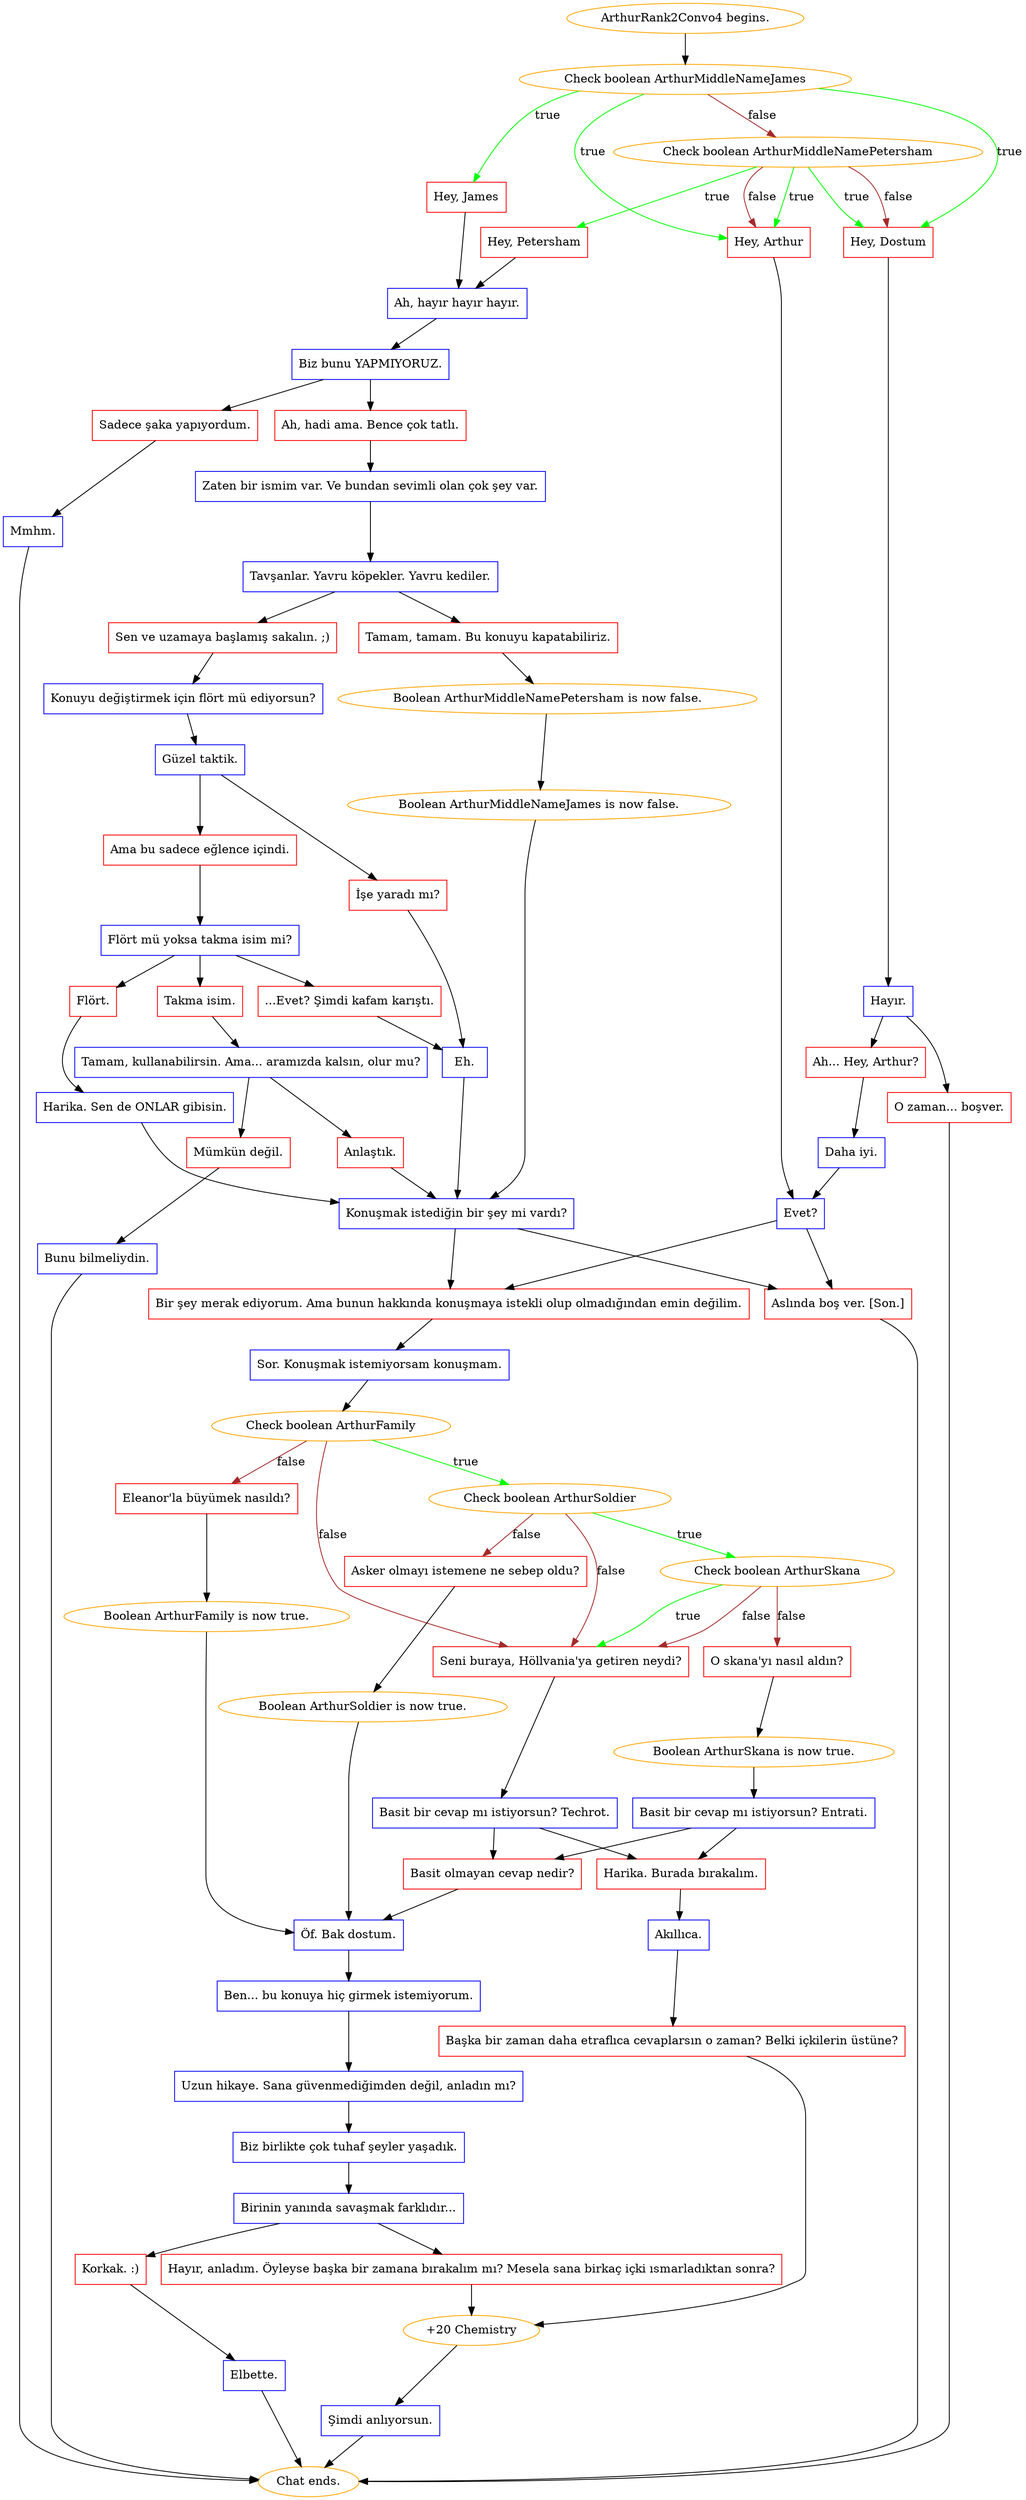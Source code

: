 digraph {
	"ArthurRank2Convo4 begins." [color=orange];
		"ArthurRank2Convo4 begins." -> j2624391343;
	j2624391343 [label="Check boolean ArthurMiddleNameJames",color=orange];
		j2624391343 -> j1212660736 [label=true,color=green];
		j2624391343 -> j71134883 [label=true,color=green];
		j2624391343 -> j1961448030 [label=true,color=green];
		j2624391343 -> j3158952704 [label=false,color=brown];
	j1212660736 [label="Hey, James",shape=box,color=red];
		j1212660736 -> j4033254866;
	j71134883 [label="Hey, Arthur",shape=box,color=red];
		j71134883 -> j2170367442;
	j1961448030 [label="Hey, Dostum",shape=box,color=red];
		j1961448030 -> j3896035149;
	j3158952704 [label="Check boolean ArthurMiddleNamePetersham",color=orange];
		j3158952704 -> j2892820679 [label=true,color=green];
		j3158952704 -> j71134883 [label=true,color=green];
		j3158952704 -> j1961448030 [label=true,color=green];
		j3158952704 -> j71134883 [label=false,color=brown];
		j3158952704 -> j1961448030 [label=false,color=brown];
	j4033254866 [label="Ah, hayır hayır hayır.",shape=box,color=blue];
		j4033254866 -> j4086074420;
	j2170367442 [label="Evet?",shape=box,color=blue];
		j2170367442 -> j2644436629;
		j2170367442 -> j2363110417;
	j3896035149 [label="Hayır.",shape=box,color=blue];
		j3896035149 -> j3423508338;
		j3896035149 -> j163042780;
	j2892820679 [label="Hey, Petersham",shape=box,color=red];
		j2892820679 -> j4033254866;
	j4086074420 [label="Biz bunu YAPMIYORUZ.",shape=box,color=blue];
		j4086074420 -> j2120918317;
		j4086074420 -> j1395732993;
	j2644436629 [label="Bir şey merak ediyorum. Ama bunun hakkında konuşmaya istekli olup olmadığından emin değilim.",shape=box,color=red];
		j2644436629 -> j3925902850;
	j2363110417 [label="Aslında boş ver. [Son.]",shape=box,color=red];
		j2363110417 -> "Chat ends.";
	j3423508338 [label="O zaman... boşver.",shape=box,color=red];
		j3423508338 -> "Chat ends.";
	j163042780 [label="Ah... Hey, Arthur?",shape=box,color=red];
		j163042780 -> j1549883899;
	j2120918317 [label="Ah, hadi ama. Bence çok tatlı.",shape=box,color=red];
		j2120918317 -> j370933261;
	j1395732993 [label="Sadece şaka yapıyordum.",shape=box,color=red];
		j1395732993 -> j1671606992;
	j3925902850 [label="Sor. Konuşmak istemiyorsam konuşmam.",shape=box,color=blue];
		j3925902850 -> j4236281560;
	"Chat ends." [color=orange];
	j1549883899 [label="Daha iyi.",shape=box,color=blue];
		j1549883899 -> j2170367442;
	j370933261 [label="Zaten bir ismim var. Ve bundan sevimli olan çok şey var.",shape=box,color=blue];
		j370933261 -> j2671214272;
	j1671606992 [label="Mmhm.",shape=box,color=blue];
		j1671606992 -> "Chat ends.";
	j4236281560 [label="Check boolean ArthurFamily",color=orange];
		j4236281560 -> j1869425841 [label=true,color=green];
		j4236281560 -> j1815211487 [label=false,color=brown];
		j4236281560 -> j1245517499 [label=false,color=brown];
	j2671214272 [label="Tavşanlar. Yavru köpekler. Yavru kediler.",shape=box,color=blue];
		j2671214272 -> j2638648811;
		j2671214272 -> j52679795;
	j1869425841 [label="Check boolean ArthurSoldier",color=orange];
		j1869425841 -> j1478627454 [label=true,color=green];
		j1869425841 -> j161985192 [label=false,color=brown];
		j1869425841 -> j1245517499 [label=false,color=brown];
	j1815211487 [label="Eleanor'la büyümek nasıldı?",shape=box,color=red];
		j1815211487 -> j2479444283;
	j1245517499 [label="Seni buraya, Höllvania'ya getiren neydi?",shape=box,color=red];
		j1245517499 -> j2686244337;
	j2638648811 [label="Sen ve uzamaya başlamış sakalın. ;)",shape=box,color=red];
		j2638648811 -> j925456367;
	j52679795 [label="Tamam, tamam. Bu konuyu kapatabiliriz.",shape=box,color=red];
		j52679795 -> j1324946058;
	j1478627454 [label="Check boolean ArthurSkana",color=orange];
		j1478627454 -> j1245517499 [label=true,color=green];
		j1478627454 -> j2216627886 [label=false,color=brown];
		j1478627454 -> j1245517499 [label=false,color=brown];
	j161985192 [label="Asker olmayı istemene ne sebep oldu?",shape=box,color=red];
		j161985192 -> j494152721;
	j2479444283 [label="Boolean ArthurFamily is now true.",color=orange];
		j2479444283 -> j3183826275;
	j2686244337 [label="Basit bir cevap mı istiyorsun? Techrot.",shape=box,color=blue];
		j2686244337 -> j254748853;
		j2686244337 -> j3514267084;
	j925456367 [label="Konuyu değiştirmek için flört mü ediyorsun?",shape=box,color=blue];
		j925456367 -> j704452888;
	j1324946058 [label="Boolean ArthurMiddleNamePetersham is now false.",color=orange];
		j1324946058 -> j2691136001;
	j2216627886 [label="O skana'yı nasıl aldın?",shape=box,color=red];
		j2216627886 -> j820887804;
	j494152721 [label="Boolean ArthurSoldier is now true.",color=orange];
		j494152721 -> j3183826275;
	j3183826275 [label="Öf. Bak dostum.",shape=box,color=blue];
		j3183826275 -> j2321270220;
	j254748853 [label="Harika. Burada bırakalım.",shape=box,color=red];
		j254748853 -> j3863862289;
	j3514267084 [label="Basit olmayan cevap nedir?",shape=box,color=red];
		j3514267084 -> j3183826275;
	j704452888 [label="Güzel taktik.",shape=box,color=blue];
		j704452888 -> j2226254437;
		j704452888 -> j1030521257;
	j2691136001 [label="Boolean ArthurMiddleNameJames is now false.",color=orange];
		j2691136001 -> j898895297;
	j820887804 [label="Boolean ArthurSkana is now true.",color=orange];
		j820887804 -> j565479140;
	j2321270220 [label="Ben... bu konuya hiç girmek istemiyorum.",shape=box,color=blue];
		j2321270220 -> j2215017504;
	j3863862289 [label="Akıllıca.",shape=box,color=blue];
		j3863862289 -> j2909078933;
	j2226254437 [label="İşe yaradı mı?",shape=box,color=red];
		j2226254437 -> j3688389942;
	j1030521257 [label="Ama bu sadece eğlence içindi.",shape=box,color=red];
		j1030521257 -> j514534565;
	j898895297 [label="Konuşmak istediğin bir şey mi vardı?",shape=box,color=blue];
		j898895297 -> j2644436629;
		j898895297 -> j2363110417;
	j565479140 [label="Basit bir cevap mı istiyorsun? Entrati.",shape=box,color=blue];
		j565479140 -> j254748853;
		j565479140 -> j3514267084;
	j2215017504 [label="Uzun hikaye. Sana güvenmediğimden değil, anladın mı?",shape=box,color=blue];
		j2215017504 -> j869216625;
	j2909078933 [label="Başka bir zaman daha etraflıca cevaplarsın o zaman? Belki içkilerin üstüne?",shape=box,color=red];
		j2909078933 -> j3074215080;
	j3688389942 [label="Eh.",shape=box,color=blue];
		j3688389942 -> j898895297;
	j514534565 [label="Flört mü yoksa takma isim mi?",shape=box,color=blue];
		j514534565 -> j2582762541;
		j514534565 -> j3816596666;
		j514534565 -> j4052987551;
	j869216625 [label="Biz birlikte çok tuhaf şeyler yaşadık.",shape=box,color=blue];
		j869216625 -> j1665799568;
	j3074215080 [label="+20 Chemistry",color=orange];
		j3074215080 -> j2758687243;
	j2582762541 [label="...Evet? Şimdi kafam karıştı.",shape=box,color=red];
		j2582762541 -> j3688389942;
	j3816596666 [label="Flört.",shape=box,color=red];
		j3816596666 -> j4100458240;
	j4052987551 [label="Takma isim.",shape=box,color=red];
		j4052987551 -> j956607015;
	j1665799568 [label="Birinin yanında savaşmak farklıdır...",shape=box,color=blue];
		j1665799568 -> j2591159996;
		j1665799568 -> j2522452623;
	j2758687243 [label="Şimdi anlıyorsun.",shape=box,color=blue];
		j2758687243 -> "Chat ends.";
	j4100458240 [label="Harika. Sen de ONLAR gibisin.",shape=box,color=blue];
		j4100458240 -> j898895297;
	j956607015 [label="Tamam, kullanabilirsin. Ama... aramızda kalsın, olur mu?",shape=box,color=blue];
		j956607015 -> j545757846;
		j956607015 -> j2732065162;
	j2591159996 [label="Hayır, anladım. Öyleyse başka bir zamana bırakalım mı? Mesela sana birkaç içki ısmarladıktan sonra?",shape=box,color=red];
		j2591159996 -> j3074215080;
	j2522452623 [label="Korkak. :)",shape=box,color=red];
		j2522452623 -> j1268236642;
	j545757846 [label="Anlaştık.",shape=box,color=red];
		j545757846 -> j898895297;
	j2732065162 [label="Mümkün değil.",shape=box,color=red];
		j2732065162 -> j3509332239;
	j1268236642 [label="Elbette.",shape=box,color=blue];
		j1268236642 -> "Chat ends.";
	j3509332239 [label="Bunu bilmeliydin.",shape=box,color=blue];
		j3509332239 -> "Chat ends.";
}